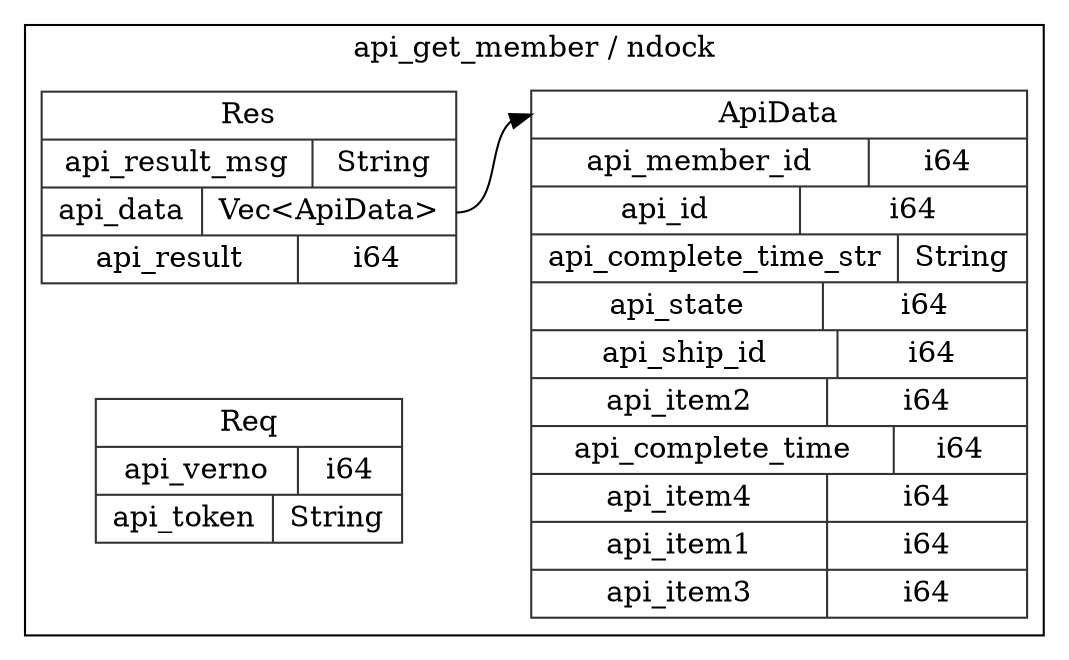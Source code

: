 digraph {
  rankdir=LR;
  subgraph cluster_0 {
    label="api_get_member / ndock";
    node [style="filled", color=white, style="solid", color=gray20];
    api_get_member__ndock__Res [label="<Res> Res  | { api_result_msg | <api_result_msg> String } | { api_data | <api_data> Vec\<ApiData\> } | { api_result | <api_result> i64 }", shape=record];
    api_get_member__ndock__ApiData;
    api_get_member__ndock__Res:api_data:e -> api_get_member__ndock__ApiData:ApiData:w;
    api_get_member__ndock__ApiData [label="<ApiData> ApiData  | { api_member_id | <api_member_id> i64 } | { api_id | <api_id> i64 } | { api_complete_time_str | <api_complete_time_str> String } | { api_state | <api_state> i64 } | { api_ship_id | <api_ship_id> i64 } | { api_item2 | <api_item2> i64 } | { api_complete_time | <api_complete_time> i64 } | { api_item4 | <api_item4> i64 } | { api_item1 | <api_item1> i64 } | { api_item3 | <api_item3> i64 }", shape=record];
    api_get_member__ndock__Req [label="<Req> Req  | { api_verno | <api_verno> i64 } | { api_token | <api_token> String }", shape=record];
  }
}
